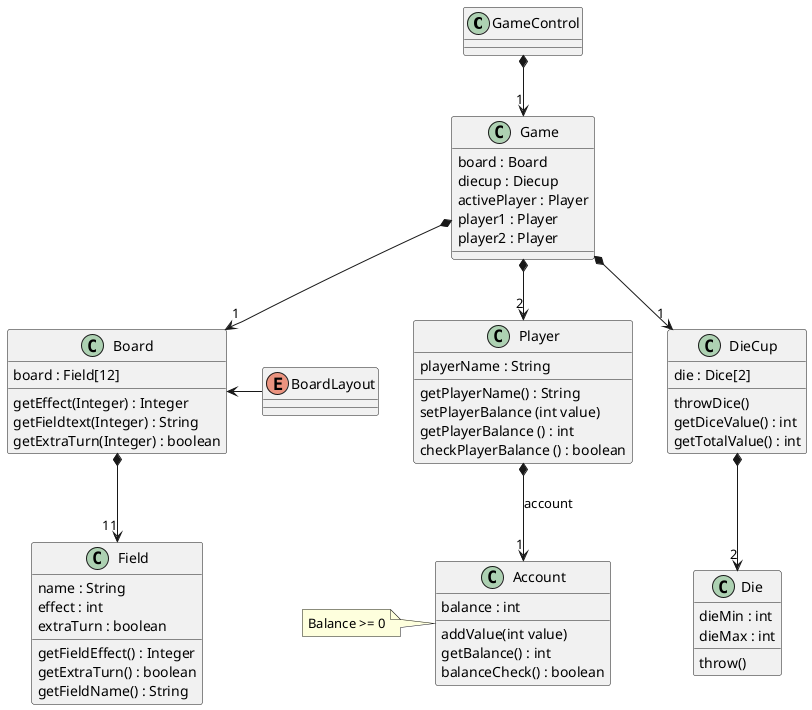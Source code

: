@startuml ClassDiagram

class "GameControl" as GameControl {
    

}

class "Player" as Player {
    playerName : String

    getPlayerName() : String
    setPlayerBalance (int value)
    getPlayerBalance () : int
    checkPlayerBalance () : boolean

}

class "Account" as Account {
    balance : int

    addValue(int value)
    getBalance() : int
    balanceCheck() : boolean
}
note left
    Balance >= 0
    end note

class "DieCup" as Diecup {
    die : Dice[2]
    
    throwDice()
    getDiceValue() : int
    getTotalValue() : int
}

class "Die" as Dice {
    dieMin : int
    dieMax : int

    throw()
}

class "Board" as Board {
    board : Field[12]

    getEffect(Integer) : Integer
    getFieldtext(Integer) : String
    getExtraTurn(Integer) : boolean
}
enum BoardLayout{
}

class "Field" as Field {
    name : String
    effect : int
    extraTurn : boolean

    getFieldEffect() : Integer
    getExtraTurn() : boolean
    getFieldName() : String
}

class "Game" as Game{
    board : Board
    diecup : Diecup
    activePlayer : Player
    player1 : Player
    player2 : Player
}


Player *--> "1" Account : account
GameControl *--> "1" Game
Game *--> "2" Player 
Game *--> "1" Board
Board <-r- BoardLayout
Board  *--> "11" Field
Game  *--> "1" Diecup
Diecup *--> "2" Dice
@enduml